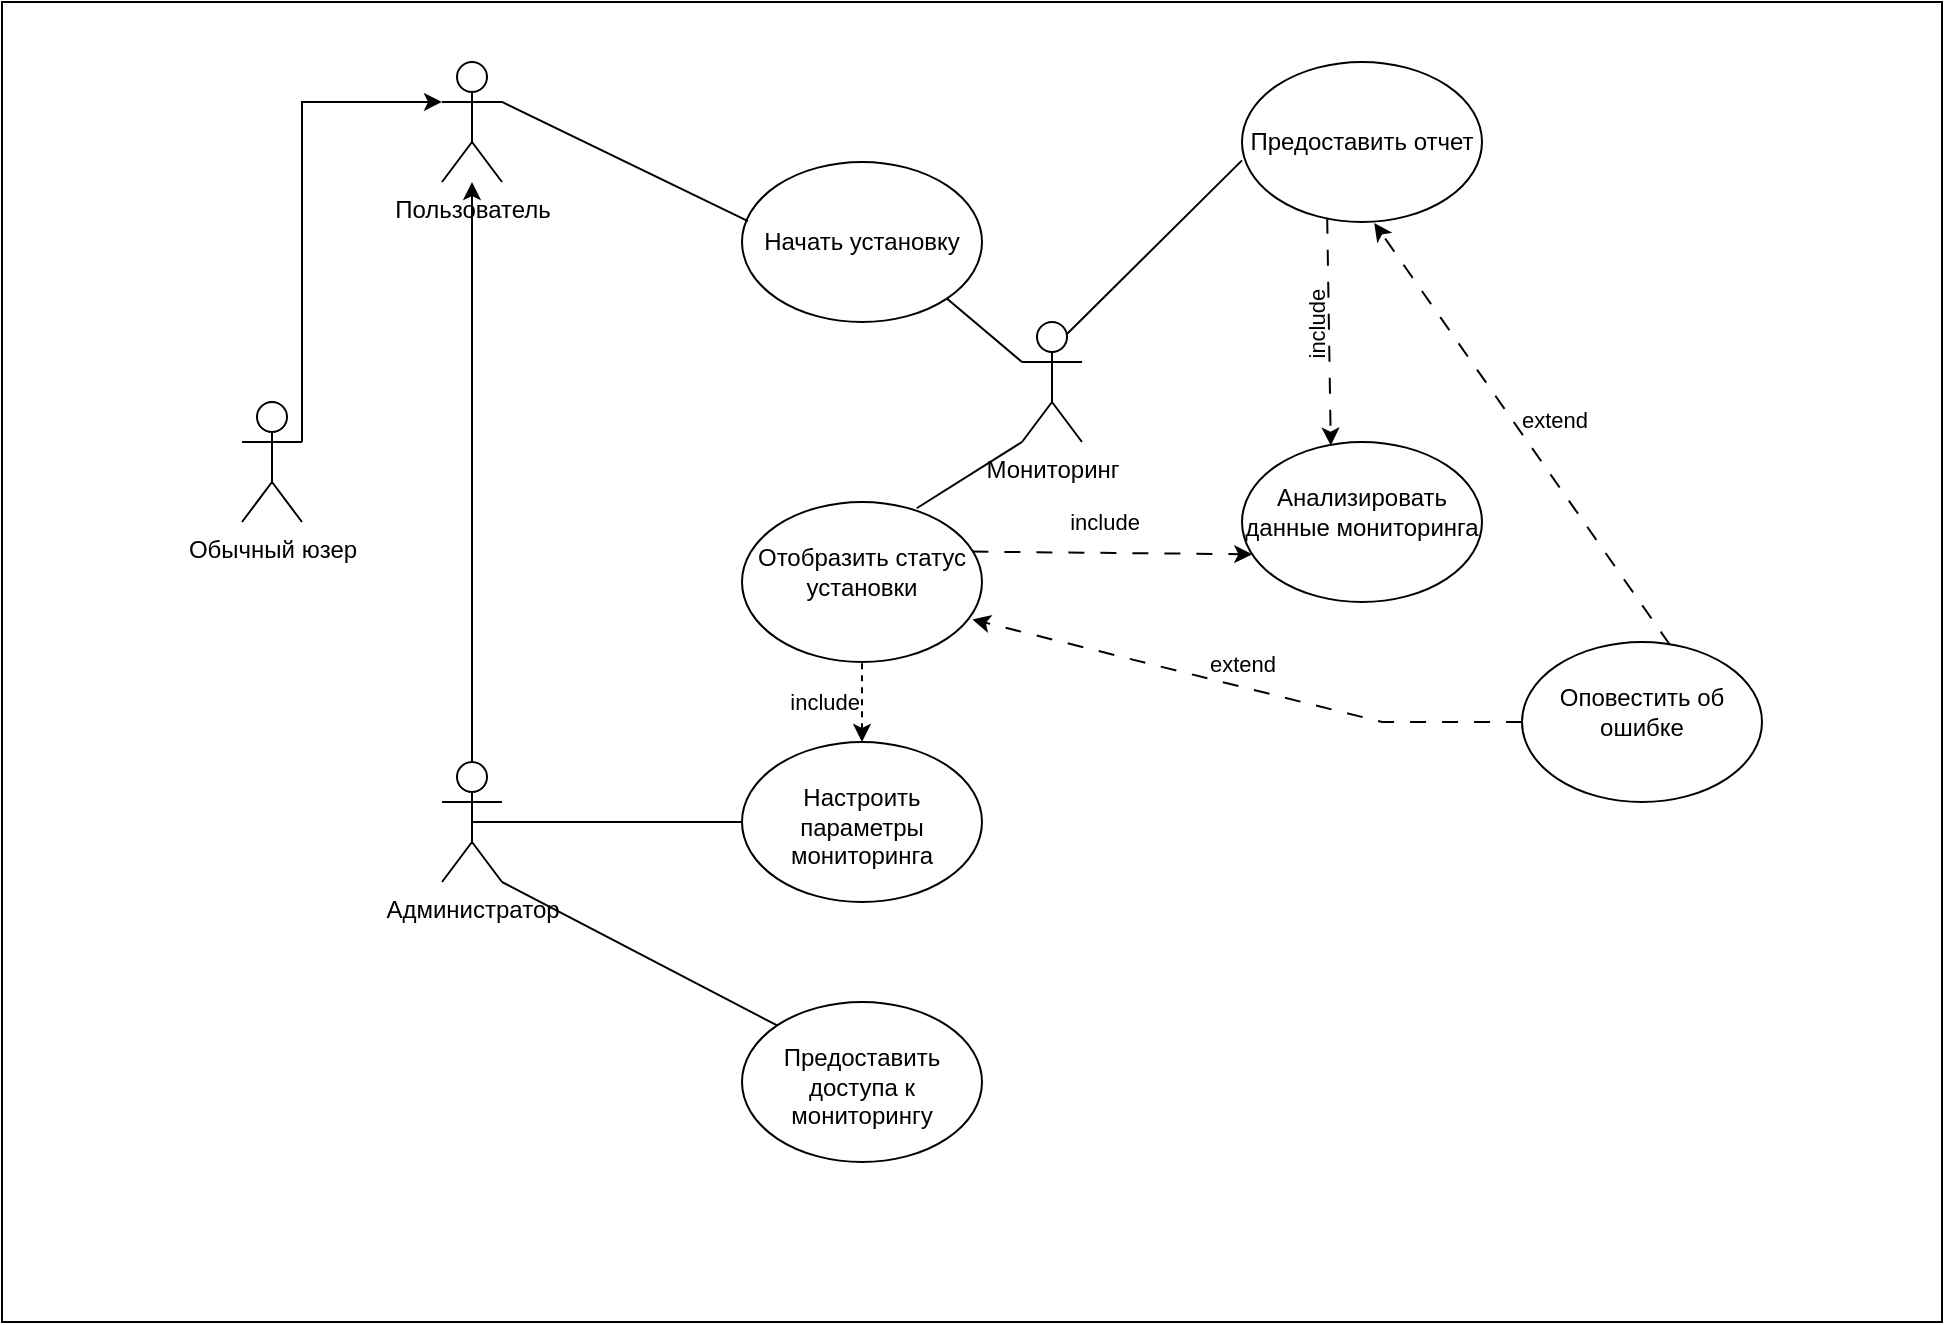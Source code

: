 <mxfile version="22.0.8" type="github">
  <diagram name="Страница — 1" id="soASm_fK2Kba_UcBrUFH">
    <mxGraphModel dx="954" dy="486" grid="1" gridSize="10" guides="1" tooltips="1" connect="1" arrows="1" fold="1" page="1" pageScale="1" pageWidth="827" pageHeight="1169" math="0" shadow="0">
      <root>
        <mxCell id="0" />
        <mxCell id="1" parent="0" />
        <mxCell id="He_pqcl6nOnsGFZMGGWG-42" value="" style="rounded=0;whiteSpace=wrap;html=1;fillColor=#FFFFFF;horizontal=1;verticalAlign=middle;" parent="1" vertex="1">
          <mxGeometry width="970" height="660" as="geometry" />
        </mxCell>
        <mxCell id="He_pqcl6nOnsGFZMGGWG-1" value="Пользователь" style="shape=umlActor;verticalLabelPosition=bottom;verticalAlign=top;html=1;outlineConnect=0;labelBackgroundColor=none;" parent="1" vertex="1">
          <mxGeometry x="220" y="30" width="30" height="60" as="geometry" />
        </mxCell>
        <mxCell id="He_pqcl6nOnsGFZMGGWG-4" value="Администратор" style="shape=umlActor;verticalLabelPosition=bottom;verticalAlign=top;html=1;outlineConnect=0;labelBackgroundColor=none;" parent="1" vertex="1">
          <mxGeometry x="220" y="380" width="30" height="60" as="geometry" />
        </mxCell>
        <mxCell id="He_pqcl6nOnsGFZMGGWG-5" value="" style="endArrow=classic;html=1;rounded=0;exitX=0.5;exitY=0;exitDx=0;exitDy=0;exitPerimeter=0;labelBackgroundColor=none;fontColor=default;" parent="1" source="He_pqcl6nOnsGFZMGGWG-4" target="He_pqcl6nOnsGFZMGGWG-1" edge="1">
          <mxGeometry width="50" height="50" relative="1" as="geometry">
            <mxPoint x="510" y="280" as="sourcePoint" />
            <mxPoint x="235" y="300" as="targetPoint" />
          </mxGeometry>
        </mxCell>
        <mxCell id="He_pqcl6nOnsGFZMGGWG-11" value="&lt;br&gt;Настроить параметры мониторинга&lt;br&gt;&lt;br&gt;" style="ellipse;whiteSpace=wrap;html=1;verticalAlign=top;labelBackgroundColor=none;" parent="1" vertex="1">
          <mxGeometry x="370" y="370" width="120" height="80" as="geometry" />
        </mxCell>
        <mxCell id="He_pqcl6nOnsGFZMGGWG-13" value="" style="endArrow=none;html=1;rounded=0;entryX=0.5;entryY=0.5;entryDx=0;entryDy=0;entryPerimeter=0;exitX=0;exitY=0.5;exitDx=0;exitDy=0;labelBackgroundColor=none;fontColor=default;" parent="1" source="He_pqcl6nOnsGFZMGGWG-11" target="He_pqcl6nOnsGFZMGGWG-4" edge="1">
          <mxGeometry width="50" height="50" relative="1" as="geometry">
            <mxPoint x="510" y="360" as="sourcePoint" />
            <mxPoint x="560" y="310" as="targetPoint" />
          </mxGeometry>
        </mxCell>
        <mxCell id="He_pqcl6nOnsGFZMGGWG-14" value="&lt;br&gt;Отобразить статус установки&lt;br&gt;&lt;br&gt;" style="ellipse;whiteSpace=wrap;html=1;verticalAlign=top;labelBackgroundColor=none;" parent="1" vertex="1">
          <mxGeometry x="370" y="250" width="120" height="80" as="geometry" />
        </mxCell>
        <mxCell id="He_pqcl6nOnsGFZMGGWG-15" value="Начать установку" style="ellipse;whiteSpace=wrap;html=1;labelBackgroundColor=none;" parent="1" vertex="1">
          <mxGeometry x="370" y="80" width="120" height="80" as="geometry" />
        </mxCell>
        <mxCell id="He_pqcl6nOnsGFZMGGWG-19" value="" style="endArrow=none;html=1;rounded=0;exitX=1;exitY=0.333;exitDx=0;exitDy=0;exitPerimeter=0;entryX=0.025;entryY=0.37;entryDx=0;entryDy=0;entryPerimeter=0;labelBackgroundColor=none;fontColor=default;" parent="1" source="He_pqcl6nOnsGFZMGGWG-1" target="He_pqcl6nOnsGFZMGGWG-15" edge="1">
          <mxGeometry width="50" height="50" relative="1" as="geometry">
            <mxPoint x="410" y="250" as="sourcePoint" />
            <mxPoint x="460" y="200" as="targetPoint" />
          </mxGeometry>
        </mxCell>
        <mxCell id="He_pqcl6nOnsGFZMGGWG-22" value="&lt;br&gt;Предоставить доступа к мониторингу&lt;br&gt;&lt;br&gt;" style="ellipse;whiteSpace=wrap;html=1;align=center;verticalAlign=top;labelBackgroundColor=none;" parent="1" vertex="1">
          <mxGeometry x="370" y="500" width="120" height="80" as="geometry" />
        </mxCell>
        <mxCell id="He_pqcl6nOnsGFZMGGWG-23" value="" style="endArrow=none;html=1;rounded=0;entryX=1;entryY=1;entryDx=0;entryDy=0;entryPerimeter=0;exitX=0;exitY=0;exitDx=0;exitDy=0;labelBackgroundColor=none;fontColor=default;" parent="1" source="He_pqcl6nOnsGFZMGGWG-22" target="He_pqcl6nOnsGFZMGGWG-4" edge="1">
          <mxGeometry width="50" height="50" relative="1" as="geometry">
            <mxPoint x="310" y="400" as="sourcePoint" />
            <mxPoint x="360" y="350" as="targetPoint" />
          </mxGeometry>
        </mxCell>
        <mxCell id="He_pqcl6nOnsGFZMGGWG-24" value="include" style="endArrow=none;html=1;rounded=0;entryX=0.5;entryY=1;entryDx=0;entryDy=0;exitX=0.5;exitY=0;exitDx=0;exitDy=0;labelBackgroundColor=none;fontColor=default;dashed=1;endFill=0;startArrow=classic;startFill=1;align=right;" parent="1" source="He_pqcl6nOnsGFZMGGWG-11" target="He_pqcl6nOnsGFZMGGWG-14" edge="1">
          <mxGeometry width="50" height="50" relative="1" as="geometry">
            <mxPoint x="310" y="260" as="sourcePoint" />
            <mxPoint x="360" y="210" as="targetPoint" />
          </mxGeometry>
        </mxCell>
        <mxCell id="He_pqcl6nOnsGFZMGGWG-25" value="" style="endArrow=none;html=1;rounded=0;entryX=1;entryY=1;entryDx=0;entryDy=0;exitX=0;exitY=0.333;exitDx=0;exitDy=0;exitPerimeter=0;labelBackgroundColor=none;fontColor=default;" parent="1" source="He_pqcl6nOnsGFZMGGWG-37" target="He_pqcl6nOnsGFZMGGWG-15" edge="1">
          <mxGeometry width="50" height="50" relative="1" as="geometry">
            <mxPoint x="310" y="250" as="sourcePoint" />
            <mxPoint x="360" y="200" as="targetPoint" />
          </mxGeometry>
        </mxCell>
        <mxCell id="He_pqcl6nOnsGFZMGGWG-26" value="&lt;div style=&quot;text-align: justify;&quot;&gt;include&lt;/div&gt;" style="endArrow=classic;html=1;rounded=0;horizontal=1;dashed=1;dashPattern=8 8;verticalAlign=middle;entryX=0.043;entryY=0.702;entryDx=0;entryDy=0;labelPosition=center;verticalLabelPosition=middle;align=center;entryPerimeter=0;exitX=0.96;exitY=0.31;exitDx=0;exitDy=0;exitPerimeter=0;labelBackgroundColor=none;fontColor=default;" parent="1" source="He_pqcl6nOnsGFZMGGWG-14" target="He_pqcl6nOnsGFZMGGWG-27" edge="1">
          <mxGeometry x="-0.055" y="15" width="50" height="50" relative="1" as="geometry">
            <mxPoint x="470" y="280" as="sourcePoint" />
            <mxPoint x="540" y="220" as="targetPoint" />
            <mxPoint as="offset" />
          </mxGeometry>
        </mxCell>
        <mxCell id="He_pqcl6nOnsGFZMGGWG-27" value="&lt;br&gt;Анализировать данные мониторинга&lt;br&gt;&lt;br&gt;" style="ellipse;whiteSpace=wrap;html=1;verticalAlign=top;labelBackgroundColor=none;" parent="1" vertex="1">
          <mxGeometry x="620" y="220" width="120" height="80" as="geometry" />
        </mxCell>
        <mxCell id="He_pqcl6nOnsGFZMGGWG-28" value="&lt;br&gt;Оповестить об ошибке&lt;br&gt;&lt;br&gt;" style="ellipse;whiteSpace=wrap;html=1;verticalAlign=top;labelBackgroundColor=none;" parent="1" vertex="1">
          <mxGeometry x="760" y="320" width="120" height="80" as="geometry" />
        </mxCell>
        <mxCell id="He_pqcl6nOnsGFZMGGWG-29" value="extend" style="endArrow=classic;html=1;rounded=0;exitX=0;exitY=0.5;exitDx=0;exitDy=0;entryX=0.96;entryY=0.734;entryDx=0;entryDy=0;entryPerimeter=0;dashed=1;dashPattern=8 8;verticalAlign=top;labelPosition=center;verticalLabelPosition=bottom;align=center;labelBackgroundColor=none;fontColor=default;" parent="1" source="He_pqcl6nOnsGFZMGGWG-28" target="He_pqcl6nOnsGFZMGGWG-14" edge="1">
          <mxGeometry x="0.055" y="-24" width="50" height="50" relative="1" as="geometry">
            <mxPoint x="310" y="320" as="sourcePoint" />
            <mxPoint x="360" y="270" as="targetPoint" />
            <Array as="points">
              <mxPoint x="690" y="360" />
            </Array>
            <mxPoint as="offset" />
          </mxGeometry>
        </mxCell>
        <mxCell id="He_pqcl6nOnsGFZMGGWG-30" value="Предоставить отчет" style="ellipse;whiteSpace=wrap;html=1;labelBackgroundColor=none;" parent="1" vertex="1">
          <mxGeometry x="620" y="30" width="120" height="80" as="geometry" />
        </mxCell>
        <mxCell id="He_pqcl6nOnsGFZMGGWG-33" value="extend" style="endArrow=classic;html=1;rounded=0;exitX=0.616;exitY=0.017;exitDx=0;exitDy=0;entryX=0.551;entryY=1.006;entryDx=0;entryDy=0;entryPerimeter=0;dashed=1;dashPattern=8 8;verticalAlign=top;labelPosition=center;verticalLabelPosition=bottom;align=center;exitPerimeter=0;labelBackgroundColor=none;fontColor=default;" parent="1" source="He_pqcl6nOnsGFZMGGWG-28" target="He_pqcl6nOnsGFZMGGWG-30" edge="1">
          <mxGeometry x="0.055" y="-24" width="50" height="50" relative="1" as="geometry">
            <mxPoint x="815" y="241" as="sourcePoint" />
            <mxPoint x="640" y="240" as="targetPoint" />
            <Array as="points" />
            <mxPoint as="offset" />
          </mxGeometry>
        </mxCell>
        <mxCell id="He_pqcl6nOnsGFZMGGWG-34" value="" style="endArrow=none;html=1;rounded=0;entryX=0;entryY=0.615;entryDx=0;entryDy=0;entryPerimeter=0;exitX=0.75;exitY=0.1;exitDx=0;exitDy=0;exitPerimeter=0;labelBackgroundColor=none;fontColor=default;" parent="1" source="He_pqcl6nOnsGFZMGGWG-37" target="He_pqcl6nOnsGFZMGGWG-30" edge="1">
          <mxGeometry width="50" height="50" relative="1" as="geometry">
            <mxPoint x="460" y="240" as="sourcePoint" />
            <mxPoint x="510" y="190" as="targetPoint" />
          </mxGeometry>
        </mxCell>
        <mxCell id="He_pqcl6nOnsGFZMGGWG-37" value="Мониторинг" style="shape=umlActor;verticalLabelPosition=bottom;verticalAlign=top;html=1;outlineConnect=0;labelBackgroundColor=none;" parent="1" vertex="1">
          <mxGeometry x="510" y="160" width="30" height="60" as="geometry" />
        </mxCell>
        <mxCell id="He_pqcl6nOnsGFZMGGWG-39" value="" style="endArrow=none;html=1;rounded=0;entryX=0;entryY=1;entryDx=0;entryDy=0;entryPerimeter=0;exitX=0.728;exitY=0.039;exitDx=0;exitDy=0;exitPerimeter=0;labelBackgroundColor=none;fontColor=default;" parent="1" source="He_pqcl6nOnsGFZMGGWG-14" target="He_pqcl6nOnsGFZMGGWG-37" edge="1">
          <mxGeometry width="50" height="50" relative="1" as="geometry">
            <mxPoint x="460" y="290" as="sourcePoint" />
            <mxPoint x="510" y="240" as="targetPoint" />
          </mxGeometry>
        </mxCell>
        <mxCell id="He_pqcl6nOnsGFZMGGWG-41" value="include" style="endArrow=classic;html=1;rounded=0;exitX=0.355;exitY=0.973;exitDx=0;exitDy=0;exitPerimeter=0;entryX=0.37;entryY=0.022;entryDx=0;entryDy=0;entryPerimeter=0;dashed=1;dashPattern=8 8;verticalAlign=bottom;horizontal=0;labelBackgroundColor=none;fontColor=default;" parent="1" source="He_pqcl6nOnsGFZMGGWG-30" target="He_pqcl6nOnsGFZMGGWG-27" edge="1">
          <mxGeometry width="50" height="50" relative="1" as="geometry">
            <mxPoint x="460" y="240" as="sourcePoint" />
            <mxPoint x="510" y="190" as="targetPoint" />
          </mxGeometry>
        </mxCell>
        <mxCell id="2PZkihC0mETwLK5XshMX-1" value="Обычный юзер" style="shape=umlActor;verticalLabelPosition=bottom;verticalAlign=top;html=1;outlineConnect=0;" vertex="1" parent="1">
          <mxGeometry x="120" y="200" width="30" height="60" as="geometry" />
        </mxCell>
        <mxCell id="2PZkihC0mETwLK5XshMX-2" value="" style="endArrow=classic;html=1;rounded=0;exitX=1;exitY=0.333;exitDx=0;exitDy=0;exitPerimeter=0;entryX=0;entryY=0.333;entryDx=0;entryDy=0;entryPerimeter=0;" edge="1" parent="1" source="2PZkihC0mETwLK5XshMX-1" target="He_pqcl6nOnsGFZMGGWG-1">
          <mxGeometry width="50" height="50" relative="1" as="geometry">
            <mxPoint x="460" y="250" as="sourcePoint" />
            <mxPoint x="510" y="200" as="targetPoint" />
            <Array as="points">
              <mxPoint x="150" y="50" />
            </Array>
          </mxGeometry>
        </mxCell>
      </root>
    </mxGraphModel>
  </diagram>
</mxfile>

